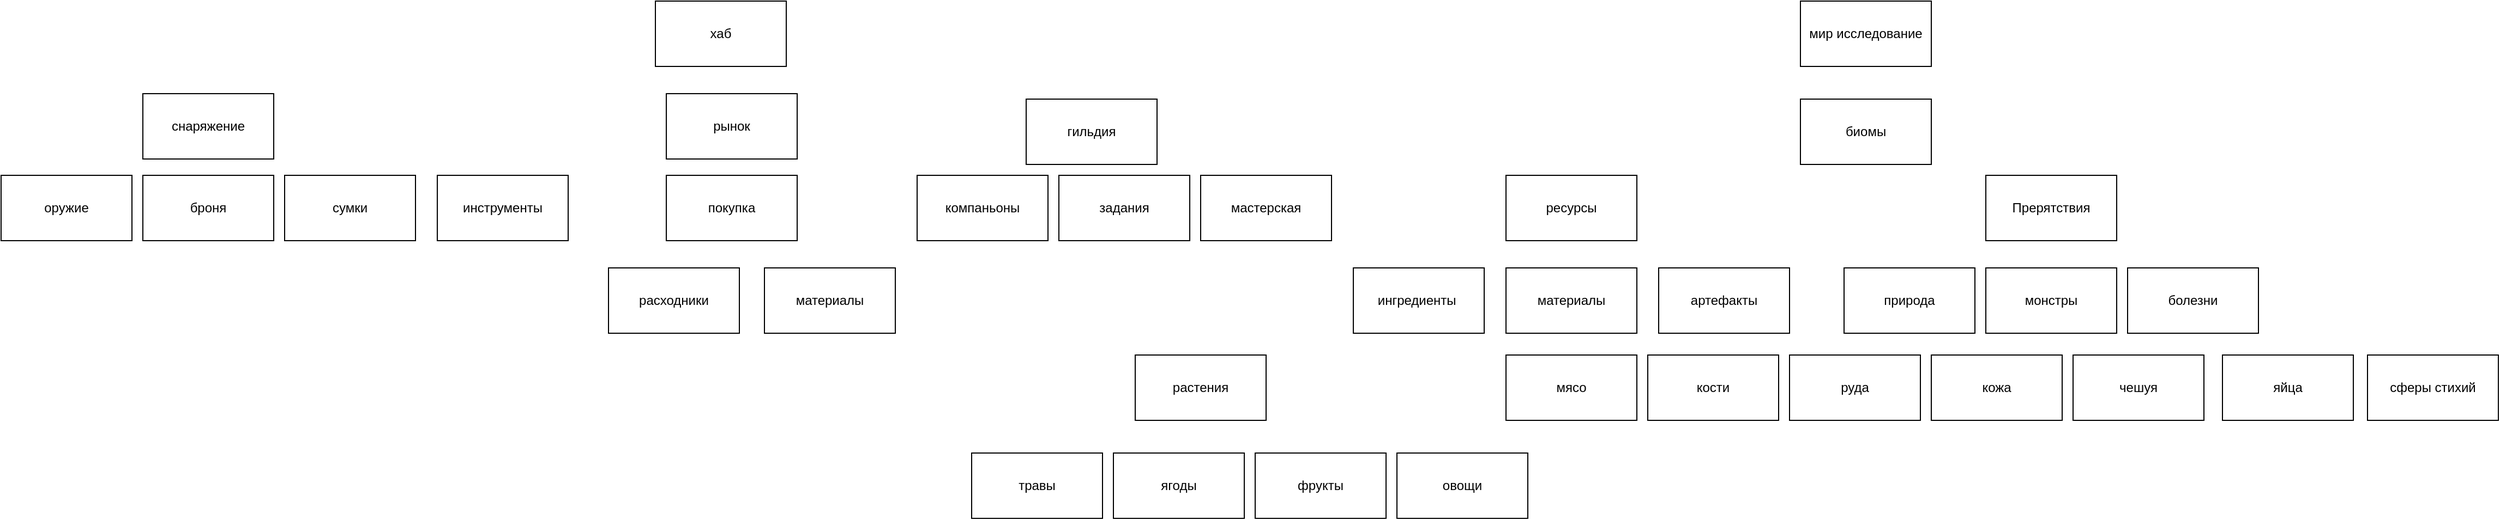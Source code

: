 <mxfile version="27.0.5">
  <diagram name="Страница — 1" id="7orQbXHCX-NdFUFH5mpx">
    <mxGraphModel dx="3319" dy="785" grid="1" gridSize="10" guides="1" tooltips="1" connect="1" arrows="1" fold="1" page="1" pageScale="1" pageWidth="827" pageHeight="1169" math="0" shadow="0">
      <root>
        <mxCell id="0" />
        <mxCell id="1" parent="0" />
        <mxCell id="IlV3IpO0z9jPJY2mCKhL-1" value="хаб" style="rounded=0;whiteSpace=wrap;html=1;" vertex="1" parent="1">
          <mxGeometry x="-610" y="365" width="120" height="60" as="geometry" />
        </mxCell>
        <mxCell id="IlV3IpO0z9jPJY2mCKhL-2" value="мир исследование" style="whiteSpace=wrap;html=1;" vertex="1" parent="1">
          <mxGeometry x="440" y="365" width="120" height="60" as="geometry" />
        </mxCell>
        <mxCell id="IlV3IpO0z9jPJY2mCKhL-3" value="биомы" style="whiteSpace=wrap;html=1;" vertex="1" parent="1">
          <mxGeometry x="440" y="455" width="120" height="60" as="geometry" />
        </mxCell>
        <mxCell id="IlV3IpO0z9jPJY2mCKhL-4" value="монстры" style="whiteSpace=wrap;html=1;" vertex="1" parent="1">
          <mxGeometry x="610" y="610" width="120" height="60" as="geometry" />
        </mxCell>
        <mxCell id="IlV3IpO0z9jPJY2mCKhL-5" value="ресурсы" style="whiteSpace=wrap;html=1;" vertex="1" parent="1">
          <mxGeometry x="170" y="525" width="120" height="60" as="geometry" />
        </mxCell>
        <mxCell id="IlV3IpO0z9jPJY2mCKhL-6" value="Прерятствия" style="whiteSpace=wrap;html=1;" vertex="1" parent="1">
          <mxGeometry x="610" y="525" width="120" height="60" as="geometry" />
        </mxCell>
        <mxCell id="IlV3IpO0z9jPJY2mCKhL-7" value="снаряжение" style="whiteSpace=wrap;html=1;" vertex="1" parent="1">
          <mxGeometry x="-1080" y="450" width="120" height="60" as="geometry" />
        </mxCell>
        <mxCell id="IlV3IpO0z9jPJY2mCKhL-8" value="рынок" style="whiteSpace=wrap;html=1;" vertex="1" parent="1">
          <mxGeometry x="-600" y="450" width="120" height="60" as="geometry" />
        </mxCell>
        <mxCell id="IlV3IpO0z9jPJY2mCKhL-9" value="гильдия" style="whiteSpace=wrap;html=1;" vertex="1" parent="1">
          <mxGeometry x="-270" y="455" width="120" height="60" as="geometry" />
        </mxCell>
        <mxCell id="IlV3IpO0z9jPJY2mCKhL-10" value="оружие" style="rounded=0;whiteSpace=wrap;html=1;" vertex="1" parent="1">
          <mxGeometry x="-1210" y="525" width="120" height="60" as="geometry" />
        </mxCell>
        <mxCell id="IlV3IpO0z9jPJY2mCKhL-11" value="броня" style="whiteSpace=wrap;html=1;" vertex="1" parent="1">
          <mxGeometry x="-1080" y="525" width="120" height="60" as="geometry" />
        </mxCell>
        <mxCell id="IlV3IpO0z9jPJY2mCKhL-12" value="сумки" style="whiteSpace=wrap;html=1;" vertex="1" parent="1">
          <mxGeometry x="-950" y="525" width="120" height="60" as="geometry" />
        </mxCell>
        <mxCell id="IlV3IpO0z9jPJY2mCKhL-13" value="инструменты" style="whiteSpace=wrap;html=1;" vertex="1" parent="1">
          <mxGeometry x="-810" y="525" width="120" height="60" as="geometry" />
        </mxCell>
        <mxCell id="IlV3IpO0z9jPJY2mCKhL-14" value="покупка" style="whiteSpace=wrap;html=1;" vertex="1" parent="1">
          <mxGeometry x="-600" y="525" width="120" height="60" as="geometry" />
        </mxCell>
        <mxCell id="IlV3IpO0z9jPJY2mCKhL-15" value="расходники" style="whiteSpace=wrap;html=1;" vertex="1" parent="1">
          <mxGeometry x="-653" y="610" width="120" height="60" as="geometry" />
        </mxCell>
        <mxCell id="IlV3IpO0z9jPJY2mCKhL-16" value="материалы" style="whiteSpace=wrap;html=1;" vertex="1" parent="1">
          <mxGeometry x="-510" y="610" width="120" height="60" as="geometry" />
        </mxCell>
        <mxCell id="IlV3IpO0z9jPJY2mCKhL-17" value="компаньоны" style="whiteSpace=wrap;html=1;" vertex="1" parent="1">
          <mxGeometry x="-370" y="525" width="120" height="60" as="geometry" />
        </mxCell>
        <mxCell id="IlV3IpO0z9jPJY2mCKhL-18" value="задания" style="whiteSpace=wrap;html=1;" vertex="1" parent="1">
          <mxGeometry x="-240" y="525" width="120" height="60" as="geometry" />
        </mxCell>
        <mxCell id="IlV3IpO0z9jPJY2mCKhL-19" value="мастерская" style="whiteSpace=wrap;html=1;" vertex="1" parent="1">
          <mxGeometry x="-110" y="525" width="120" height="60" as="geometry" />
        </mxCell>
        <mxCell id="IlV3IpO0z9jPJY2mCKhL-20" value="болезни" style="whiteSpace=wrap;html=1;" vertex="1" parent="1">
          <mxGeometry x="740" y="610" width="120" height="60" as="geometry" />
        </mxCell>
        <mxCell id="IlV3IpO0z9jPJY2mCKhL-21" value="природа" style="whiteSpace=wrap;html=1;" vertex="1" parent="1">
          <mxGeometry x="480" y="610" width="120" height="60" as="geometry" />
        </mxCell>
        <mxCell id="IlV3IpO0z9jPJY2mCKhL-22" value="ингредиенты&amp;nbsp;" style="whiteSpace=wrap;html=1;" vertex="1" parent="1">
          <mxGeometry x="30" y="610" width="120" height="60" as="geometry" />
        </mxCell>
        <mxCell id="IlV3IpO0z9jPJY2mCKhL-23" value="материалы" style="whiteSpace=wrap;html=1;" vertex="1" parent="1">
          <mxGeometry x="170" y="610" width="120" height="60" as="geometry" />
        </mxCell>
        <mxCell id="IlV3IpO0z9jPJY2mCKhL-24" value="артефакты" style="whiteSpace=wrap;html=1;" vertex="1" parent="1">
          <mxGeometry x="310" y="610" width="120" height="60" as="geometry" />
        </mxCell>
        <mxCell id="IlV3IpO0z9jPJY2mCKhL-26" value="травы" style="whiteSpace=wrap;html=1;" vertex="1" parent="1">
          <mxGeometry x="-320" y="780" width="120" height="60" as="geometry" />
        </mxCell>
        <mxCell id="IlV3IpO0z9jPJY2mCKhL-27" value="ягоды" style="whiteSpace=wrap;html=1;" vertex="1" parent="1">
          <mxGeometry x="-190" y="780" width="120" height="60" as="geometry" />
        </mxCell>
        <mxCell id="IlV3IpO0z9jPJY2mCKhL-28" value="растения" style="whiteSpace=wrap;html=1;" vertex="1" parent="1">
          <mxGeometry x="-170" y="690" width="120" height="60" as="geometry" />
        </mxCell>
        <mxCell id="IlV3IpO0z9jPJY2mCKhL-29" value="мясо" style="whiteSpace=wrap;html=1;" vertex="1" parent="1">
          <mxGeometry x="170" y="690" width="120" height="60" as="geometry" />
        </mxCell>
        <mxCell id="IlV3IpO0z9jPJY2mCKhL-30" value="кости" style="whiteSpace=wrap;html=1;" vertex="1" parent="1">
          <mxGeometry x="300" y="690" width="120" height="60" as="geometry" />
        </mxCell>
        <mxCell id="IlV3IpO0z9jPJY2mCKhL-31" value="руда" style="whiteSpace=wrap;html=1;" vertex="1" parent="1">
          <mxGeometry x="430" y="690" width="120" height="60" as="geometry" />
        </mxCell>
        <mxCell id="IlV3IpO0z9jPJY2mCKhL-32" value="кожа" style="whiteSpace=wrap;html=1;" vertex="1" parent="1">
          <mxGeometry x="560" y="690" width="120" height="60" as="geometry" />
        </mxCell>
        <mxCell id="IlV3IpO0z9jPJY2mCKhL-34" value="чешуя" style="whiteSpace=wrap;html=1;" vertex="1" parent="1">
          <mxGeometry x="690" y="690" width="120" height="60" as="geometry" />
        </mxCell>
        <mxCell id="IlV3IpO0z9jPJY2mCKhL-36" value="фрукты" style="whiteSpace=wrap;html=1;" vertex="1" parent="1">
          <mxGeometry x="-60" y="780" width="120" height="60" as="geometry" />
        </mxCell>
        <mxCell id="IlV3IpO0z9jPJY2mCKhL-37" value="овощи" style="whiteSpace=wrap;html=1;" vertex="1" parent="1">
          <mxGeometry x="70" y="780" width="120" height="60" as="geometry" />
        </mxCell>
        <mxCell id="IlV3IpO0z9jPJY2mCKhL-38" value="яйца" style="whiteSpace=wrap;html=1;" vertex="1" parent="1">
          <mxGeometry x="827" y="690" width="120" height="60" as="geometry" />
        </mxCell>
        <mxCell id="IlV3IpO0z9jPJY2mCKhL-39" value="сферы стихий" style="whiteSpace=wrap;html=1;" vertex="1" parent="1">
          <mxGeometry x="960" y="690" width="120" height="60" as="geometry" />
        </mxCell>
      </root>
    </mxGraphModel>
  </diagram>
</mxfile>
